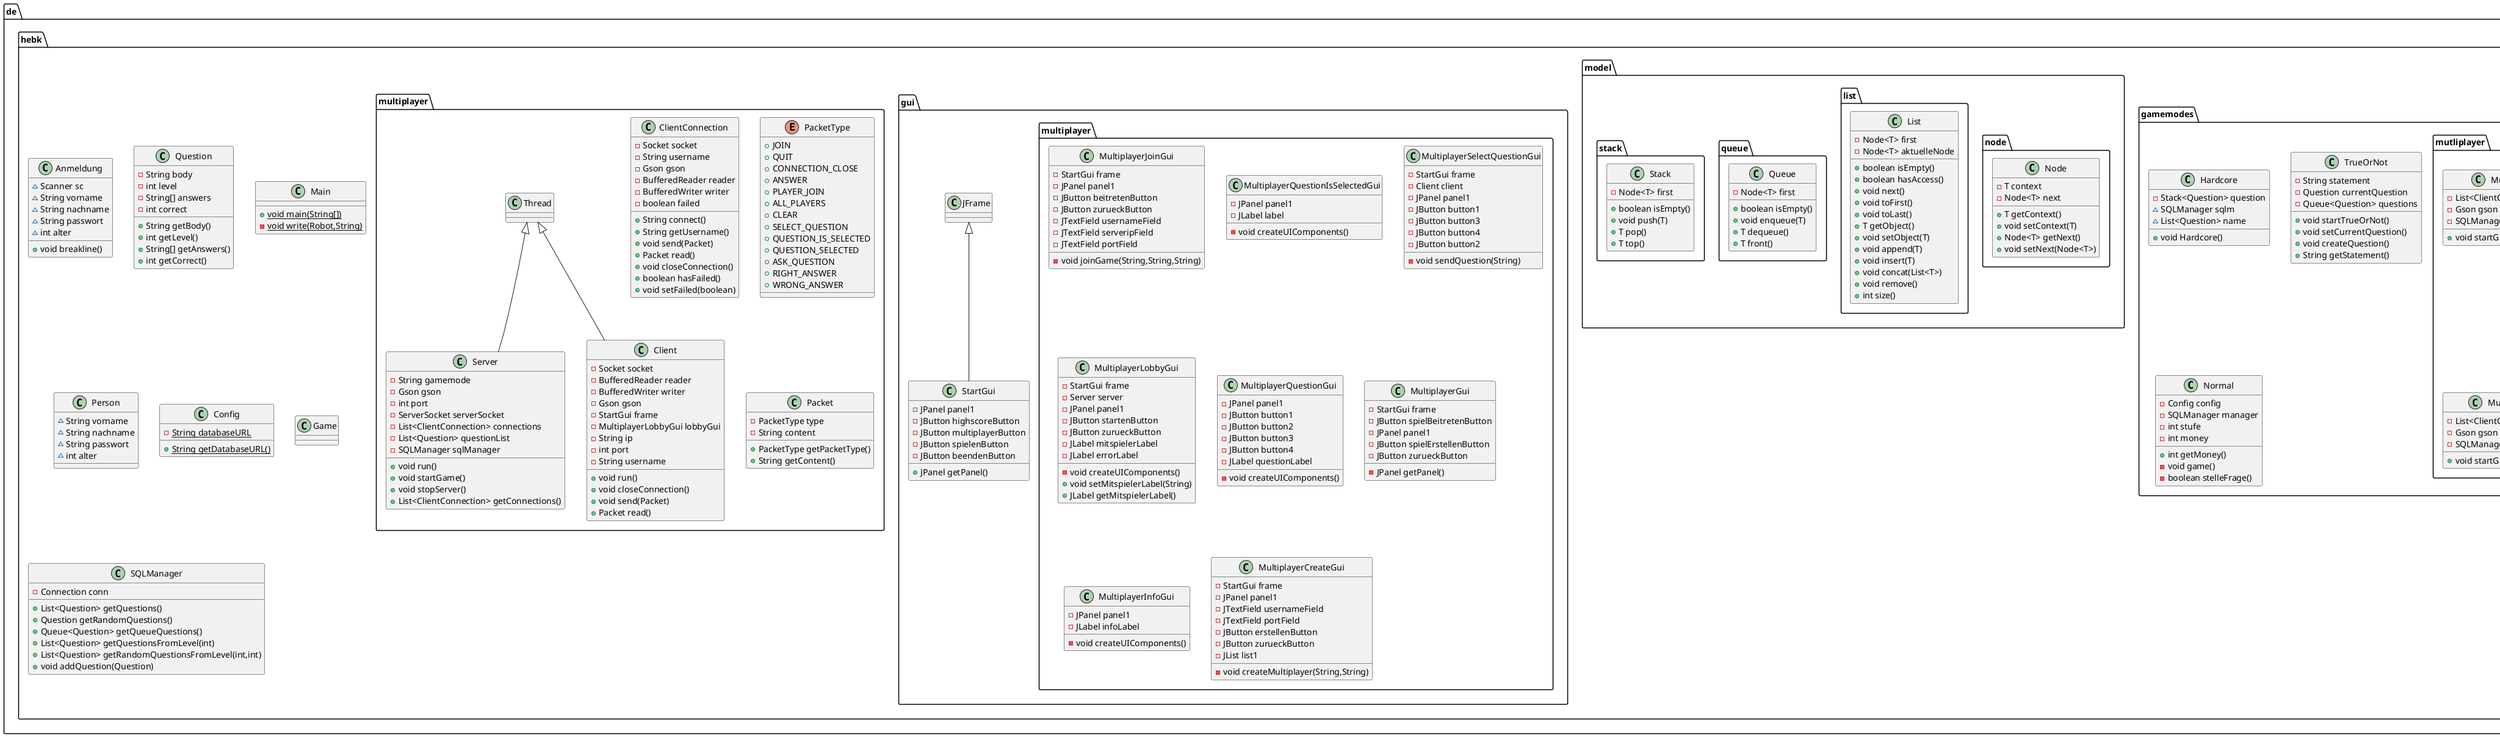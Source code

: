 @startuml
class de.hebk.gamemodes.mutliplayer.MultiplayerHardcore {
- List<ClientConnection> connections
- Gson gson
- SQLManager sqlManager
+ void startGame()
}
class de.hebk.model.node.Node {
- T context
- Node<T> next
+ T getContext()
+ void setContext(T)
+ Node<T> getNext()
+ void setNext(Node<T>)
}
class de.hebk.Anmeldung {
~ Scanner sc
~ String vorname
~ String nachname
~ String passwort
~ int alter
+ void breakline()
}
class de.hebk.gui.multiplayer.MultiplayerJoinGui {
- StartGui frame
- JPanel panel1
- JButton beitretenButton
- JButton zurueckButton
- JTextField usernameField
- JTextField serveripField
- JTextField portField
- void joinGame(String,String,String)
}
class de.hebk.gamemodes.Hardcore {
- Stack<Question> question
~ SQLManager sqlm
~ List<Question> name
+ void Hardcore()
}
class de.hebk.gui.multiplayer.MultiplayerQuestionIsSelectedGui {
- JPanel panel1
- JLabel label
- void createUIComponents()
}
class de.hebk.Question {
- String body
- int level
- String[] answers
- int correct
+ String getBody()
+ int getLevel()
+ String[] getAnswers()
+ int getCorrect()
}
class de.hebk.model.list.List {
- Node<T> first
- Node<T> aktuelleNode
+ boolean isEmpty()
+ boolean hasAccess()
+ void next()
+ void toFirst()
+ void toLast()
+ T getObject()
+ void setObject(T)
+ void append(T)
+ void insert(T)
+ void concat(List<T>)
+ void remove()
+ int size()
}
class de.hebk.multiplayer.Server {
- String gamemode
- Gson gson
- int port
- ServerSocket serverSocket
- List<ClientConnection> connections
- List<Question> questionList
- SQLManager sqlManager
+ void run()
+ void startGame()
+ void stopServer()
+ List<ClientConnection> getConnections()
}
class de.hebk.gamemodes.TrueOrNot {
- String statement
- Question currentQuestion
- Queue<Question> questions
+ void startTrueOrNot()
+ void setCurrentQuestion()
+ void createQuestion()
+ String getStatement()
}
class de.hebk.gamemodes.mutliplayer.MultiplayerNormal {
- List<ClientConnection> connections
- Gson gson
- SQLManager sqlManager
+ void startGame()
- Question selectPlayerQuestion(int)
- void askQuestion(Question)
}
class de.hebk.multiplayer.ClientConnection {
- Socket socket
- String username
- Gson gson
- BufferedReader reader
- BufferedWriter writer
- boolean failed
+ String connect()
+ String getUsername()
+ void send(Packet)
+ Packet read()
+ void closeConnection()
+ boolean hasFailed()
+ void setFailed(boolean)
}
class de.hebk.gamemodes.mutliplayer.MultiplayerTrueOrNot {
- List<ClientConnection> connections
- Gson gson
- SQLManager sqlManager
+ void startGame()
}
class de.hebk.Main {
+ {static} void main(String[])
- {static} void write(Robot,String)
}
class de.hebk.gui.StartGui {
- JPanel panel1
- JButton highscoreButton
- JButton multiplayerButton
- JButton spielenButton
- JButton beendenButton
+ JPanel getPanel()
}
class de.hebk.model.queue.Queue {
- Node<T> first
+ boolean isEmpty()
+ void enqueue(T)
+ T dequeue()
+ T front()
}
class de.hebk.gui.multiplayer.MultiplayerSelectQuestionGui {
- StartGui frame
- Client client
- JPanel panel1
- JButton button1
- JButton button3
- JButton button4
- JButton button2
- void sendQuestion(String)
}
class de.hebk.gamemodes.Normal {
- Config config
- SQLManager manager
- int stufe
- int money
+ int getMoney()
- void game()
- boolean stelleFrage()
}
enum de.hebk.multiplayer.PacketType {
+  JOIN
+  QUIT
+  CONNECTION_CLOSE
+  ANSWER
+  PLAYER_JOIN
+  ALL_PLAYERS
+  CLEAR
+  SELECT_QUESTION
+  QUESTION_IS_SELECTED
+  QUESTION_SELECTED
+  ASK_QUESTION
+  RIGHT_ANSWER
+  WRONG_ANSWER
}
class de.hebk.gui.multiplayer.MultiplayerLobbyGui {
- StartGui frame
- Server server
- JPanel panel1
- JButton startenButton
- JButton zurueckButton
- JLabel mitspielerLabel
- JLabel errorLabel
- void createUIComponents()
+ void setMitspielerLabel(String)
+ JLabel getMitspielerLabel()
}
class de.hebk.Person {
~ String vorname
~ String nachname
~ String passwort
~ int alter
}
class de.hebk.gui.multiplayer.MultiplayerQuestionGui {
- JPanel panel1
- JButton button1
- JButton button2
- JButton button3
- JButton button4
- JLabel questionLabel
- void createUIComponents()
}
class de.hebk.multiplayer.Packet {
- PacketType type
- String content
+ PacketType getPacketType()
+ String getContent()
}
class de.hebk.Config {
- {static} String databaseURL
+ {static} String getDatabaseURL()
}
class de.hebk.Game {
}
class de.hebk.gui.multiplayer.MultiplayerGui {
- StartGui frame
- JButton spielBeitretenButton
- JPanel panel1
- JButton spielErstellenButton
- JButton zurueckButton
- JPanel getPanel()
}
class de.hebk.model.stack.Stack {
- Node<T> first
+ boolean isEmpty()
+ void push(T)
+ T pop()
+ T top()
}
class de.hebk.gui.multiplayer.MultiplayerInfoGui {
- JPanel panel1
- JLabel infoLabel
- void createUIComponents()
}
class de.hebk.gui.multiplayer.MultiplayerCreateGui {
- StartGui frame
- JPanel panel1
- JTextField usernameField
- JTextField portField
- JButton erstellenButton
- JButton zurueckButton
- JList list1
- void createMultiplayer(String,String)
}
class de.hebk.SQLManager {
- Connection conn
+ List<Question> getQuestions()
+ Question getRandomQuestions()
+ Queue<Question> getQueueQuestions()
+ List<Question> getQuestionsFromLevel(int)
+ List<Question> getRandomQuestionsFromLevel(int,int)
+ void addQuestion(Question)
}
class de.hebk.multiplayer.Client {
- Socket socket
- BufferedReader reader
- BufferedWriter writer
- Gson gson
- StartGui frame
- MultiplayerLobbyGui lobbyGui
- String ip
- int port
- String username
+ void run()
+ void closeConnection()
+ void send(Packet)
+ Packet read()
}


de.hebk.multiplayer.Thread <|-- de.hebk.multiplayer.Server
de.hebk.gui.JFrame <|-- de.hebk.gui.StartGui
de.hebk.multiplayer.Thread <|-- de.hebk.multiplayer.Client
@enduml